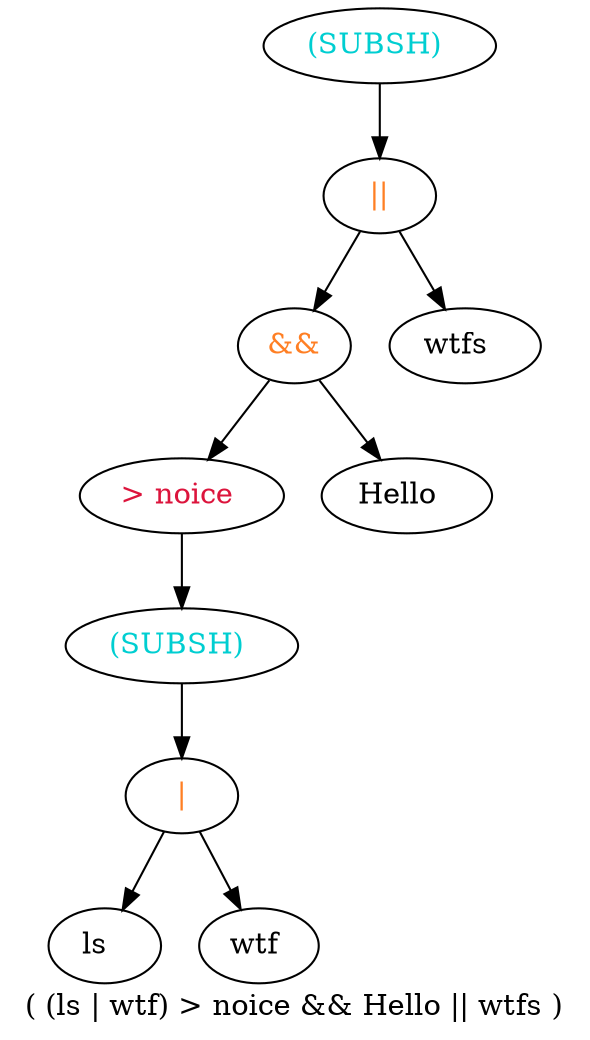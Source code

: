 digraph yep {
	label="( (ls | wtf) > noice && Hello || wtfs )"
	n0[fontcolor=darkturquoise label="(SUBSH) "];
	n0 -> n1;
	n1[fontcolor=chocolate1 label="||"];
	n1 -> n3;
	n1 -> n4;
	n3[fontcolor=chocolate1 label="&&"];
	n3 -> n7;
	n3 -> n8;
	n7[fontcolor=crimson label="> noice "];
	n7 -> n15;
	n15[fontcolor=darkturquoise label="(SUBSH) "];
	n15 -> n31;
	n31[fontcolor=chocolate1 label="|"];
	n31 -> n63;
	n31 -> n64;
	n63[label="ls  "];
	n64[label="wtf "];
	n8[label="Hello  "];
	n4[label="wtfs  "];
}
